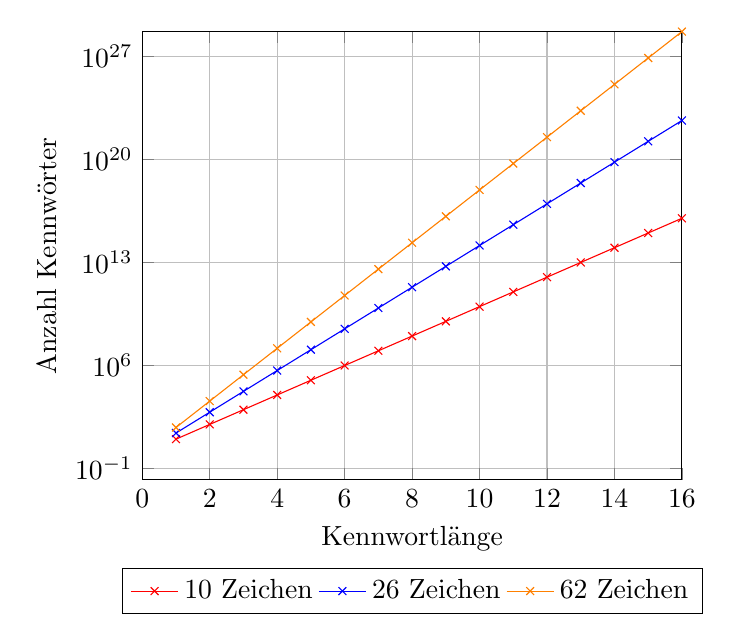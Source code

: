 \begin{tikzpicture}
\pgfplotsset{every axis legend/.append style={at={(0.5,-.3)},anchor=south}}
\begin{axis}[
      legend columns=4,
      scaled y ticks=real:10^6,
      ymode=log,
      grid=major,
	  xmode=normal,
	  xmin=0, xmax=16,
	  ymin=0, ymax=62^16,
      xlabel=Kennwortl\"ange,
      ylabel=Anzahl Kennw\"orter,
  ]
  \addplot[mark=x,color=red] coordinates {
  		(0, 0)
  		(1, 10^1)
  		(2, 10^2)
  		(3, 10^3)
  		(4, 10^4)
  		(5, 10^5)
  		(6, 10^6)
  		(7, 10^7)
  		(8, 10^8)
  		(9, 10^9)
  		(10, 10^10)
  		(11, 10^11)
  		(12, 10^12)
  		(13, 10^13)
  		(14, 10^14)
  		(15, 10^15)
  		(16, 10^16)  		
  };
  \addlegendentry{10 Zeichen};
  \addplot[mark=x,color=blue] coordinates {
  		(0, 0)
  		(1, 26^1)
  		(2, 26^2)
  		(3, 26^3)
  		(4, 26^4)
  		(5, 26^5)
  		(6, 26^6)
  		(7, 26^7)
  		(8, 26^8)
  		(9, 26^9)
  		(10, 26^10)
  		(11, 26^11)
  		(12, 26^12)
  		(13, 26^13)
  		(14, 26^14)
  		(15, 26^15)
  		(16, 26^16)  		
  };
  \addlegendentry{26 Zeichen};
  \addplot[mark=x,color=orange] coordinates {
    		(0, 0)
    		(1, 62^1)
    		(2, 62^2)
    		(3, 62^3)
    		(4, 62^4)
    		(5, 62^5)
    		(6, 62^6)
    		(7, 62^7)
    		(8, 62^8)
    		(9, 62^9)
    		(10, 62^10)
    		(11, 62^11)
    		(12, 62^12)
    		(13, 62^13)
    		(14, 62^14)
    		(15, 62^15)
    		(16, 62^16)  		
    };
    \addlegendentry{62 Zeichen};
    \legend{10 Zeichen, 26 Zeichen, 62 Zeichen};
\end{axis}
\end{tikzpicture}